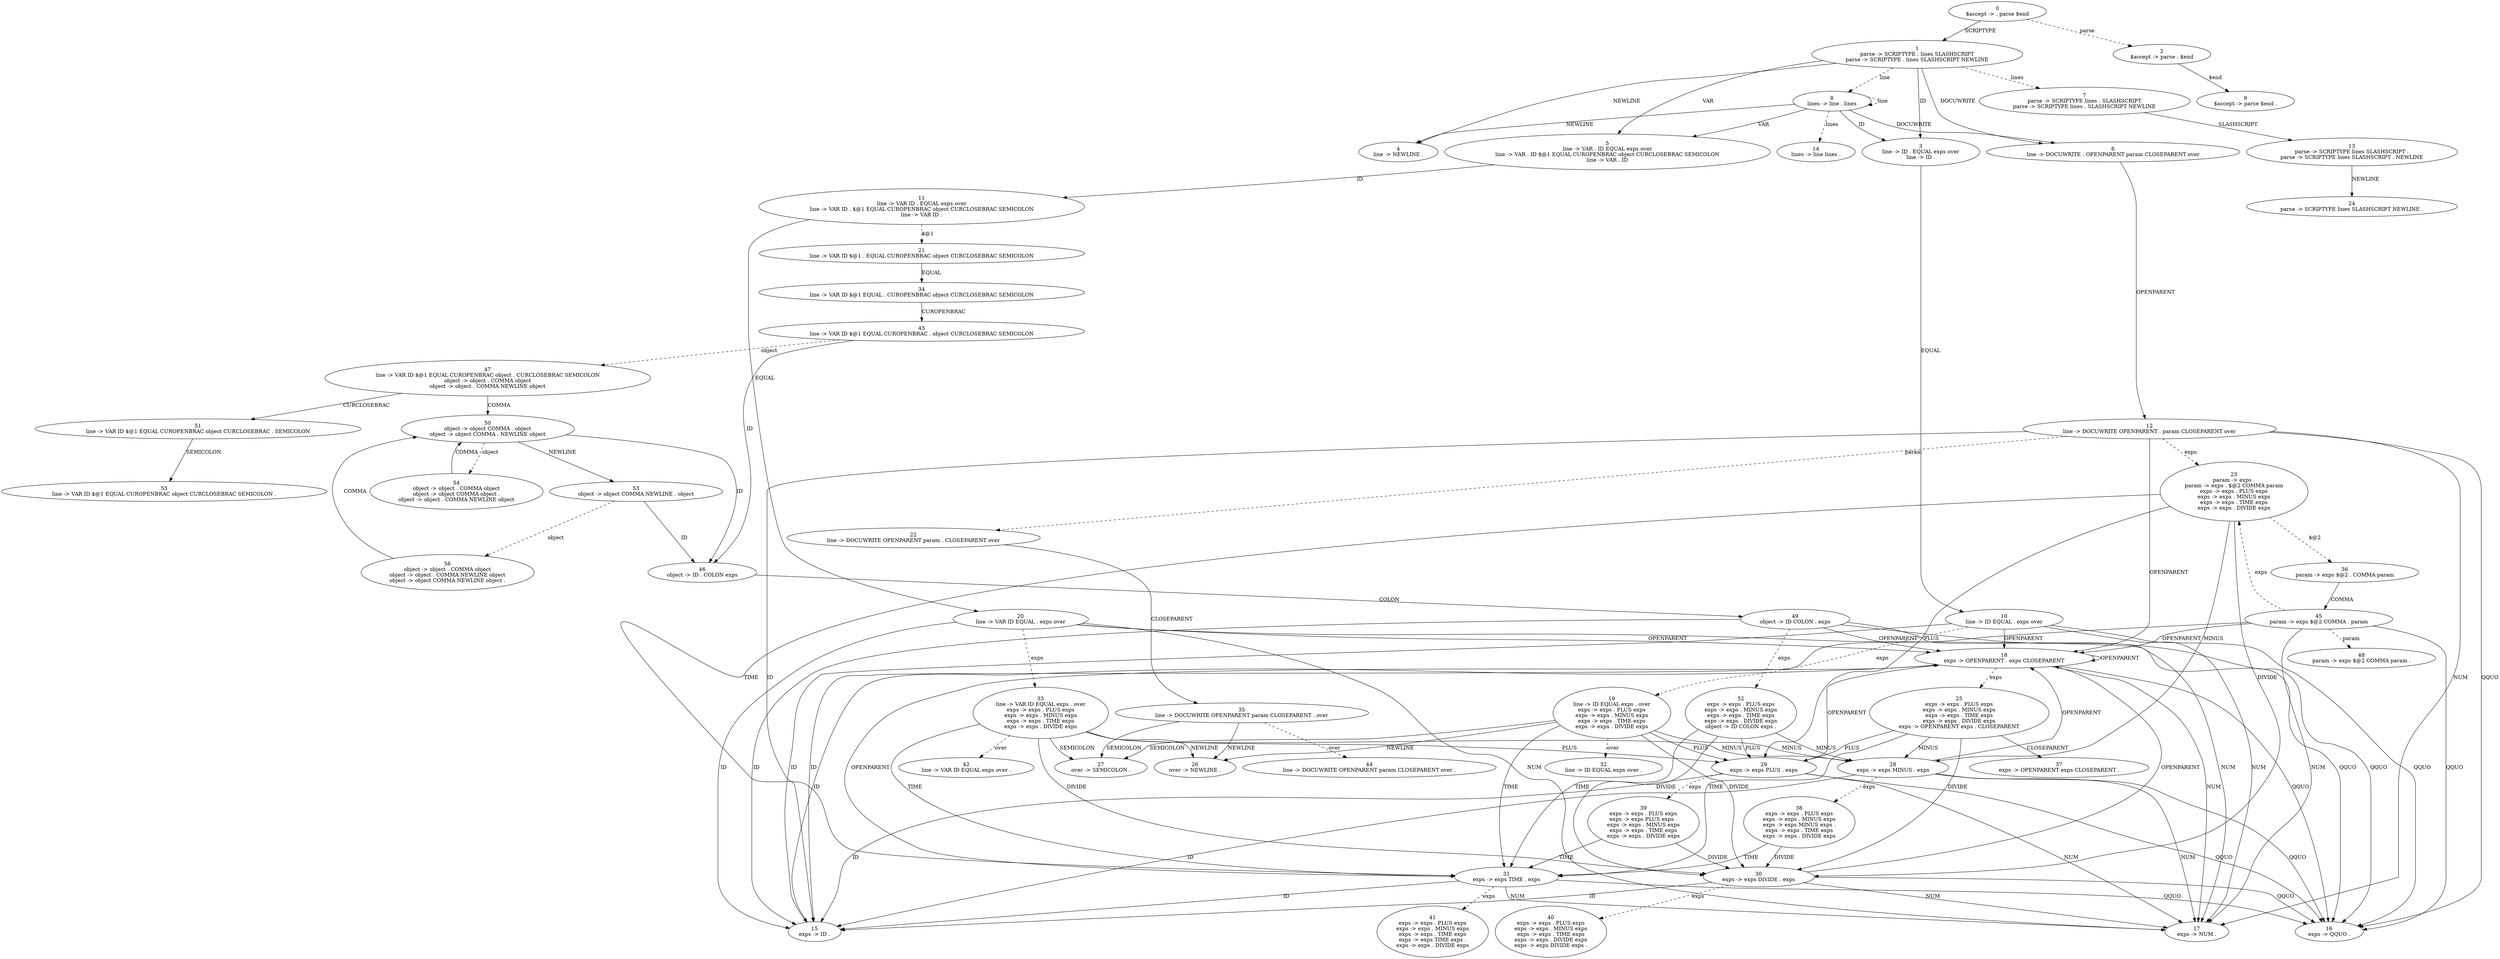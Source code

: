 digraph Automaton {
  0 [label="0\n$accept -> . parse $end"]
  0 -> 1 [style=solid label="SCRIPTYPE"]
  0 -> 2 [style=dashed label="parse"]
  1 [label="1\nparse -> SCRIPTYPE . lines SLASHSCRIPT\nparse -> SCRIPTYPE . lines SLASHSCRIPT NEWLINE"]
  1 -> 3 [style=solid label="ID"]
  1 -> 4 [style=solid label="NEWLINE"]
  1 -> 5 [style=solid label="VAR"]
  1 -> 6 [style=solid label="DOCUWRITE"]
  1 -> 7 [style=dashed label="lines"]
  1 -> 8 [style=dashed label="line"]
  2 [label="2\n$accept -> parse . $end"]
  2 -> 9 [style=solid label="$end"]
  3 [label="3\nline -> ID . EQUAL exps over\nline -> ID ."]
  3 -> 10 [style=solid label="EQUAL"]
  4 [label="4\nline -> NEWLINE ."]
  5 [label="5\nline -> VAR . ID EQUAL exps over\nline -> VAR . ID $@1 EQUAL CUROPENBRAC object CURCLOSEBRAC SEMICOLON\nline -> VAR . ID"]
  5 -> 11 [style=solid label="ID"]
  6 [label="6\nline -> DOCUWRITE . OPENPARENT param CLOSEPARENT over"]
  6 -> 12 [style=solid label="OPENPARENT"]
  7 [label="7\nparse -> SCRIPTYPE lines . SLASHSCRIPT\nparse -> SCRIPTYPE lines . SLASHSCRIPT NEWLINE"]
  7 -> 13 [style=solid label="SLASHSCRIPT"]
  8 [label="8\nlines -> line . lines"]
  8 -> 3 [style=solid label="ID"]
  8 -> 4 [style=solid label="NEWLINE"]
  8 -> 5 [style=solid label="VAR"]
  8 -> 6 [style=solid label="DOCUWRITE"]
  8 -> 14 [style=dashed label="lines"]
  8 -> 8 [style=dashed label="line"]
  9 [label="9\n$accept -> parse $end ."]
  10 [label="10\nline -> ID EQUAL . exps over"]
  10 -> 15 [style=solid label="ID"]
  10 -> 16 [style=solid label="QQUO"]
  10 -> 17 [style=solid label="NUM"]
  10 -> 18 [style=solid label="OPENPARENT"]
  10 -> 19 [style=dashed label="exps"]
  11 [label="11\nline -> VAR ID . EQUAL exps over\nline -> VAR ID . $@1 EQUAL CUROPENBRAC object CURCLOSEBRAC SEMICOLON\nline -> VAR ID ."]
  11 -> 20 [style=solid label="EQUAL"]
  11 -> 21 [style=dashed label="$@1"]
  12 [label="12\nline -> DOCUWRITE OPENPARENT . param CLOSEPARENT over"]
  12 -> 15 [style=solid label="ID"]
  12 -> 16 [style=solid label="QQUO"]
  12 -> 17 [style=solid label="NUM"]
  12 -> 18 [style=solid label="OPENPARENT"]
  12 -> 22 [style=dashed label="param"]
  12 -> 23 [style=dashed label="exps"]
  13 [label="13\nparse -> SCRIPTYPE lines SLASHSCRIPT .\nparse -> SCRIPTYPE lines SLASHSCRIPT . NEWLINE"]
  13 -> 24 [style=solid label="NEWLINE"]
  14 [label="14\nlines -> line lines ."]
  15 [label="15\nexps -> ID ."]
  16 [label="16\nexps -> QQUO ."]
  17 [label="17\nexps -> NUM ."]
  18 [label="18\nexps -> OPENPARENT . exps CLOSEPARENT"]
  18 -> 15 [style=solid label="ID"]
  18 -> 16 [style=solid label="QQUO"]
  18 -> 17 [style=solid label="NUM"]
  18 -> 18 [style=solid label="OPENPARENT"]
  18 -> 25 [style=dashed label="exps"]
  19 [label="19\nline -> ID EQUAL exps . over\nexps -> exps . PLUS exps\nexps -> exps . MINUS exps\nexps -> exps . TIME exps\nexps -> exps . DIVIDE exps"]
  19 -> 26 [style=solid label="NEWLINE"]
  19 -> 27 [style=solid label="SEMICOLON"]
  19 -> 28 [style=solid label="MINUS"]
  19 -> 29 [style=solid label="PLUS"]
  19 -> 30 [style=solid label="DIVIDE"]
  19 -> 31 [style=solid label="TIME"]
  19 -> 32 [style=dashed label="over"]
  20 [label="20\nline -> VAR ID EQUAL . exps over"]
  20 -> 15 [style=solid label="ID"]
  20 -> 16 [style=solid label="QQUO"]
  20 -> 17 [style=solid label="NUM"]
  20 -> 18 [style=solid label="OPENPARENT"]
  20 -> 33 [style=dashed label="exps"]
  21 [label="21\nline -> VAR ID $@1 . EQUAL CUROPENBRAC object CURCLOSEBRAC SEMICOLON"]
  21 -> 34 [style=solid label="EQUAL"]
  22 [label="22\nline -> DOCUWRITE OPENPARENT param . CLOSEPARENT over"]
  22 -> 35 [style=solid label="CLOSEPARENT"]
  23 [label="23\nparam -> exps .\nparam -> exps . $@2 COMMA param\nexps -> exps . PLUS exps\nexps -> exps . MINUS exps\nexps -> exps . TIME exps\nexps -> exps . DIVIDE exps"]
  23 -> 28 [style=solid label="MINUS"]
  23 -> 29 [style=solid label="PLUS"]
  23 -> 30 [style=solid label="DIVIDE"]
  23 -> 31 [style=solid label="TIME"]
  23 -> 36 [style=dashed label="$@2"]
  24 [label="24\nparse -> SCRIPTYPE lines SLASHSCRIPT NEWLINE ."]
  25 [label="25\nexps -> exps . PLUS exps\nexps -> exps . MINUS exps\nexps -> exps . TIME exps\nexps -> exps . DIVIDE exps\nexps -> OPENPARENT exps . CLOSEPARENT"]
  25 -> 37 [style=solid label="CLOSEPARENT"]
  25 -> 28 [style=solid label="MINUS"]
  25 -> 29 [style=solid label="PLUS"]
  25 -> 30 [style=solid label="DIVIDE"]
  25 -> 31 [style=solid label="TIME"]
  26 [label="26\nover -> NEWLINE ."]
  27 [label="27\nover -> SEMICOLON ."]
  28 [label="28\nexps -> exps MINUS . exps"]
  28 -> 15 [style=solid label="ID"]
  28 -> 16 [style=solid label="QQUO"]
  28 -> 17 [style=solid label="NUM"]
  28 -> 18 [style=solid label="OPENPARENT"]
  28 -> 38 [style=dashed label="exps"]
  29 [label="29\nexps -> exps PLUS . exps"]
  29 -> 15 [style=solid label="ID"]
  29 -> 16 [style=solid label="QQUO"]
  29 -> 17 [style=solid label="NUM"]
  29 -> 18 [style=solid label="OPENPARENT"]
  29 -> 39 [style=dashed label="exps"]
  30 [label="30\nexps -> exps DIVIDE . exps"]
  30 -> 15 [style=solid label="ID"]
  30 -> 16 [style=solid label="QQUO"]
  30 -> 17 [style=solid label="NUM"]
  30 -> 18 [style=solid label="OPENPARENT"]
  30 -> 40 [style=dashed label="exps"]
  31 [label="31\nexps -> exps TIME . exps"]
  31 -> 15 [style=solid label="ID"]
  31 -> 16 [style=solid label="QQUO"]
  31 -> 17 [style=solid label="NUM"]
  31 -> 18 [style=solid label="OPENPARENT"]
  31 -> 41 [style=dashed label="exps"]
  32 [label="32\nline -> ID EQUAL exps over ."]
  33 [label="33\nline -> VAR ID EQUAL exps . over\nexps -> exps . PLUS exps\nexps -> exps . MINUS exps\nexps -> exps . TIME exps\nexps -> exps . DIVIDE exps"]
  33 -> 26 [style=solid label="NEWLINE"]
  33 -> 27 [style=solid label="SEMICOLON"]
  33 -> 28 [style=solid label="MINUS"]
  33 -> 29 [style=solid label="PLUS"]
  33 -> 30 [style=solid label="DIVIDE"]
  33 -> 31 [style=solid label="TIME"]
  33 -> 42 [style=dashed label="over"]
  34 [label="34\nline -> VAR ID $@1 EQUAL . CUROPENBRAC object CURCLOSEBRAC SEMICOLON"]
  34 -> 43 [style=solid label="CUROPENBRAC"]
  35 [label="35\nline -> DOCUWRITE OPENPARENT param CLOSEPARENT . over"]
  35 -> 26 [style=solid label="NEWLINE"]
  35 -> 27 [style=solid label="SEMICOLON"]
  35 -> 44 [style=dashed label="over"]
  36 [label="36\nparam -> exps $@2 . COMMA param"]
  36 -> 45 [style=solid label="COMMA"]
  37 [label="37\nexps -> OPENPARENT exps CLOSEPARENT ."]
  38 [label="38\nexps -> exps . PLUS exps\nexps -> exps . MINUS exps\nexps -> exps MINUS exps .\nexps -> exps . TIME exps\nexps -> exps . DIVIDE exps"]
  38 -> 30 [style=solid label="DIVIDE"]
  38 -> 31 [style=solid label="TIME"]
  39 [label="39\nexps -> exps . PLUS exps\nexps -> exps PLUS exps .\nexps -> exps . MINUS exps\nexps -> exps . TIME exps\nexps -> exps . DIVIDE exps"]
  39 -> 30 [style=solid label="DIVIDE"]
  39 -> 31 [style=solid label="TIME"]
  40 [label="40\nexps -> exps . PLUS exps\nexps -> exps . MINUS exps\nexps -> exps . TIME exps\nexps -> exps . DIVIDE exps\nexps -> exps DIVIDE exps ."]
  41 [label="41\nexps -> exps . PLUS exps\nexps -> exps . MINUS exps\nexps -> exps . TIME exps\nexps -> exps TIME exps .\nexps -> exps . DIVIDE exps"]
  42 [label="42\nline -> VAR ID EQUAL exps over ."]
  43 [label="43\nline -> VAR ID $@1 EQUAL CUROPENBRAC . object CURCLOSEBRAC SEMICOLON"]
  43 -> 46 [style=solid label="ID"]
  43 -> 47 [style=dashed label="object"]
  44 [label="44\nline -> DOCUWRITE OPENPARENT param CLOSEPARENT over ."]
  45 [label="45\nparam -> exps $@2 COMMA . param"]
  45 -> 15 [style=solid label="ID"]
  45 -> 16 [style=solid label="QQUO"]
  45 -> 17 [style=solid label="NUM"]
  45 -> 18 [style=solid label="OPENPARENT"]
  45 -> 48 [style=dashed label="param"]
  45 -> 23 [style=dashed label="exps"]
  46 [label="46\nobject -> ID . COLON exps"]
  46 -> 49 [style=solid label="COLON"]
  47 [label="47\nline -> VAR ID $@1 EQUAL CUROPENBRAC object . CURCLOSEBRAC SEMICOLON\nobject -> object . COMMA object\nobject -> object . COMMA NEWLINE object"]
  47 -> 50 [style=solid label="COMMA"]
  47 -> 51 [style=solid label="CURCLOSEBRAC"]
  48 [label="48\nparam -> exps $@2 COMMA param ."]
  49 [label="49\nobject -> ID COLON . exps"]
  49 -> 15 [style=solid label="ID"]
  49 -> 16 [style=solid label="QQUO"]
  49 -> 17 [style=solid label="NUM"]
  49 -> 18 [style=solid label="OPENPARENT"]
  49 -> 52 [style=dashed label="exps"]
  50 [label="50\nobject -> object COMMA . object\nobject -> object COMMA . NEWLINE object"]
  50 -> 46 [style=solid label="ID"]
  50 -> 53 [style=solid label="NEWLINE"]
  50 -> 54 [style=dashed label="object"]
  51 [label="51\nline -> VAR ID $@1 EQUAL CUROPENBRAC object CURCLOSEBRAC . SEMICOLON"]
  51 -> 55 [style=solid label="SEMICOLON"]
  52 [label="52\nexps -> exps . PLUS exps\nexps -> exps . MINUS exps\nexps -> exps . TIME exps\nexps -> exps . DIVIDE exps\nobject -> ID COLON exps ."]
  52 -> 28 [style=solid label="MINUS"]
  52 -> 29 [style=solid label="PLUS"]
  52 -> 30 [style=solid label="DIVIDE"]
  52 -> 31 [style=solid label="TIME"]
  53 [label="53\nobject -> object COMMA NEWLINE . object"]
  53 -> 46 [style=solid label="ID"]
  53 -> 56 [style=dashed label="object"]
  54 [label="54\nobject -> object . COMMA object\nobject -> object COMMA object .\nobject -> object . COMMA NEWLINE object"]
  54 -> 50 [style=solid label="COMMA"]
  55 [label="55\nline -> VAR ID $@1 EQUAL CUROPENBRAC object CURCLOSEBRAC SEMICOLON ."]
  56 [label="56\nobject -> object . COMMA object\nobject -> object . COMMA NEWLINE object\nobject -> object COMMA NEWLINE object ."]
  56 -> 50 [style=solid label="COMMA"]
}
